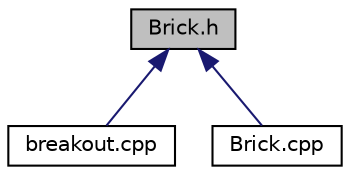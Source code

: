 digraph "Brick.h"
{
 // LATEX_PDF_SIZE
  edge [fontname="Helvetica",fontsize="10",labelfontname="Helvetica",labelfontsize="10"];
  node [fontname="Helvetica",fontsize="10",shape=record];
  Node1 [label="Brick.h",height=0.2,width=0.4,color="black", fillcolor="grey75", style="filled", fontcolor="black",tooltip="objeto que se elimina al ser golpeado por ball"];
  Node1 -> Node2 [dir="back",color="midnightblue",fontsize="10",style="solid",fontname="Helvetica"];
  Node2 [label="breakout.cpp",height=0.2,width=0.4,color="black", fillcolor="white", style="filled",URL="$breakout_8cpp.html",tooltip=" "];
  Node1 -> Node3 [dir="back",color="midnightblue",fontsize="10",style="solid",fontname="Helvetica"];
  Node3 [label="Brick.cpp",height=0.2,width=0.4,color="black", fillcolor="white", style="filled",URL="$_brick_8cpp.html",tooltip=" "];
}
